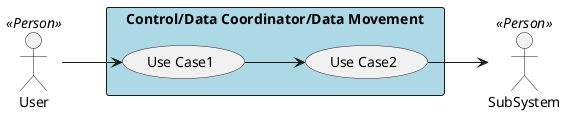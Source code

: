 @startuml

left to right direction

actor :User: <<Person>>
actor :SubSystem: <<Person>>


rectangle "Control/Data Coordinator/Data Movement" #lightBlue {
UseCase UC1  as "Use Case1"
UseCase UC2  as "Use Case2"


User --> UC1
UC1 --> UC2
UC2 --> SubSystem
}

@enduml
